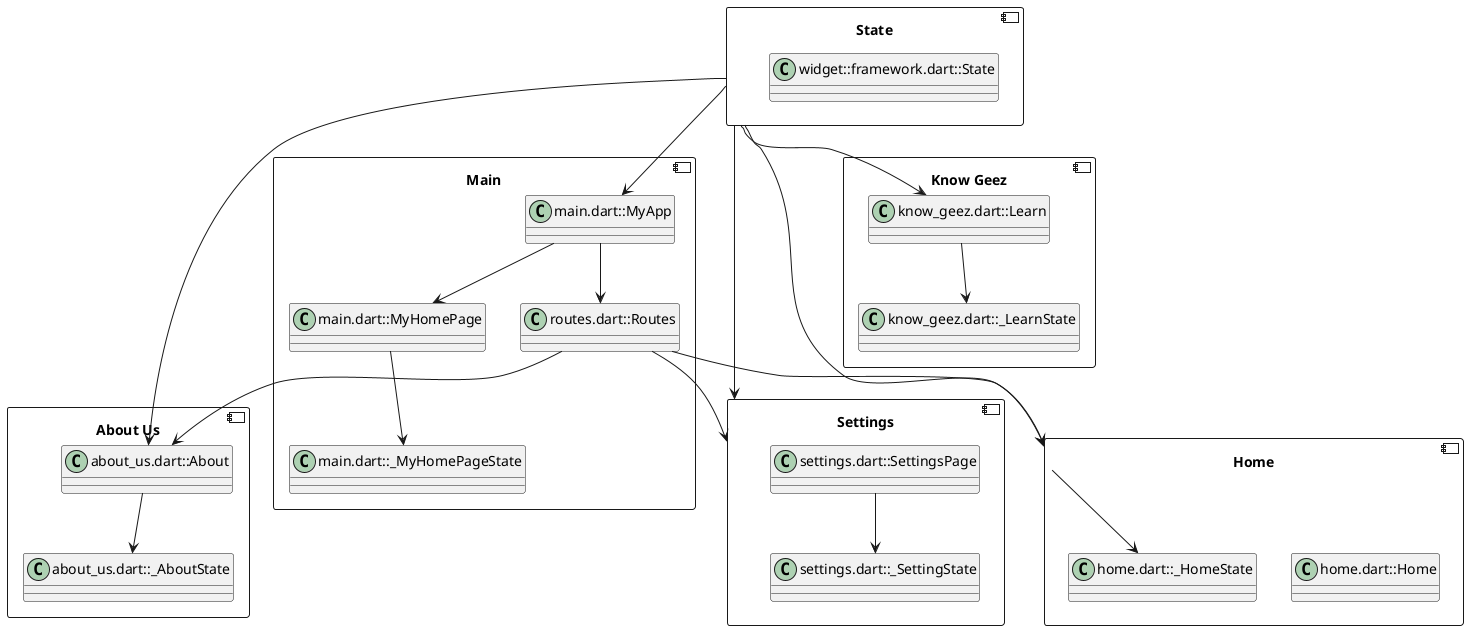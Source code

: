 @startuml component_diagram

component "State" {
  class "widget::framework.dart::State" as State
}

component "About Us" {
  class "about_us.dart::About" as About
  class "about_us.dart::_AboutState" as _AboutState
}

component "Main" {
  class "main.dart::MyApp" as MyApp
  class "main.dart::MyHomePage" as MyHomePage
  class "main.dart::_MyHomePageState" as _MyHomePageState
  class "routes.dart::Routes" as Routes
}

component "Settings" {
  class "settings.dart::SettingsPage" as SettingsPage
  class "settings.dart::_SettingState" as _SettingState
}

component "Know Geez" {
  class "know_geez.dart::Learn" as Learn
  class "know_geez.dart::_LearnState" as _LearnState
}

component "Home" {
  class "home.dart::Home" as Home
  class "home.dart::_HomeState" as _HomeState
}

MyApp -down-> MyHomePage
MyApp -down-> Routes
MyHomePage -down-> _MyHomePageState
SettingsPage -down-> _SettingState
Learn -down-> _LearnState
Home -down-> _HomeState
About -down-> _AboutState

State --> About
State --> MyApp
State --> Settings
State --> Learn
State --> Home

Routes --> Settings
Routes --> About
Routes --> Home

@enduml